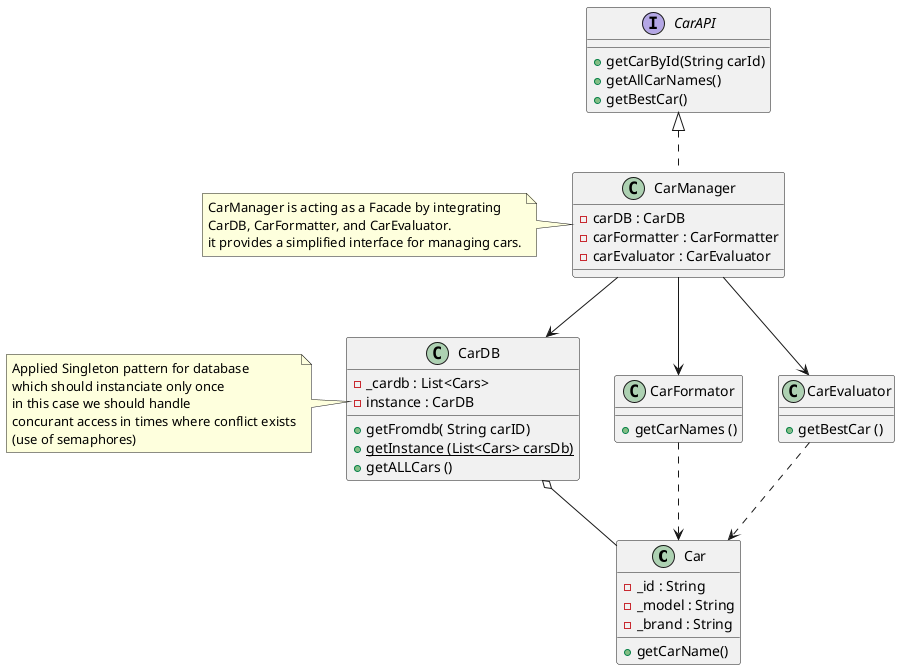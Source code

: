 @startuml Proposed_Solution
class Car{
    - _id : String
    - _model : String 
    - _brand : String 
    + getCarName()
}
class CarDB{
    -  _cardb : List<Cars>
    - instance : CarDB
    + getFromdb( String carID)
    + {static} getInstance (List<Cars> carsDb)
    + getALLCars ()

}
note left of CarDB::instance
  Applied Singleton pattern for database
  which should instanciate only once
  in this case we should handle 
  concurant access in times where conflict exists
  (use of semaphores)
end note
class CarFormator{
    + getCarNames ()
}
class CarEvaluator{
    + getBestCar ()
}
class CarManager{
    - carDB : CarDB
    - carFormatter : CarFormatter 
    - carEvaluator : CarEvaluator

}
note left of CarManager
  CarManager is acting as a Facade by integrating 
  CarDB, CarFormatter, and CarEvaluator.
  it provides a simplified interface for managing cars.
end note
interface CarAPI{
    + getCarById(String carId)
    + getAllCarNames()
    + getBestCar()
}

CarDB o-- Car
CarFormator ..> Car
CarEvaluator ..> Car
CarManager --> CarDB
CarManager --> CarFormator
CarManager --> CarEvaluator
CarAPI <|.. CarManager
@enduml